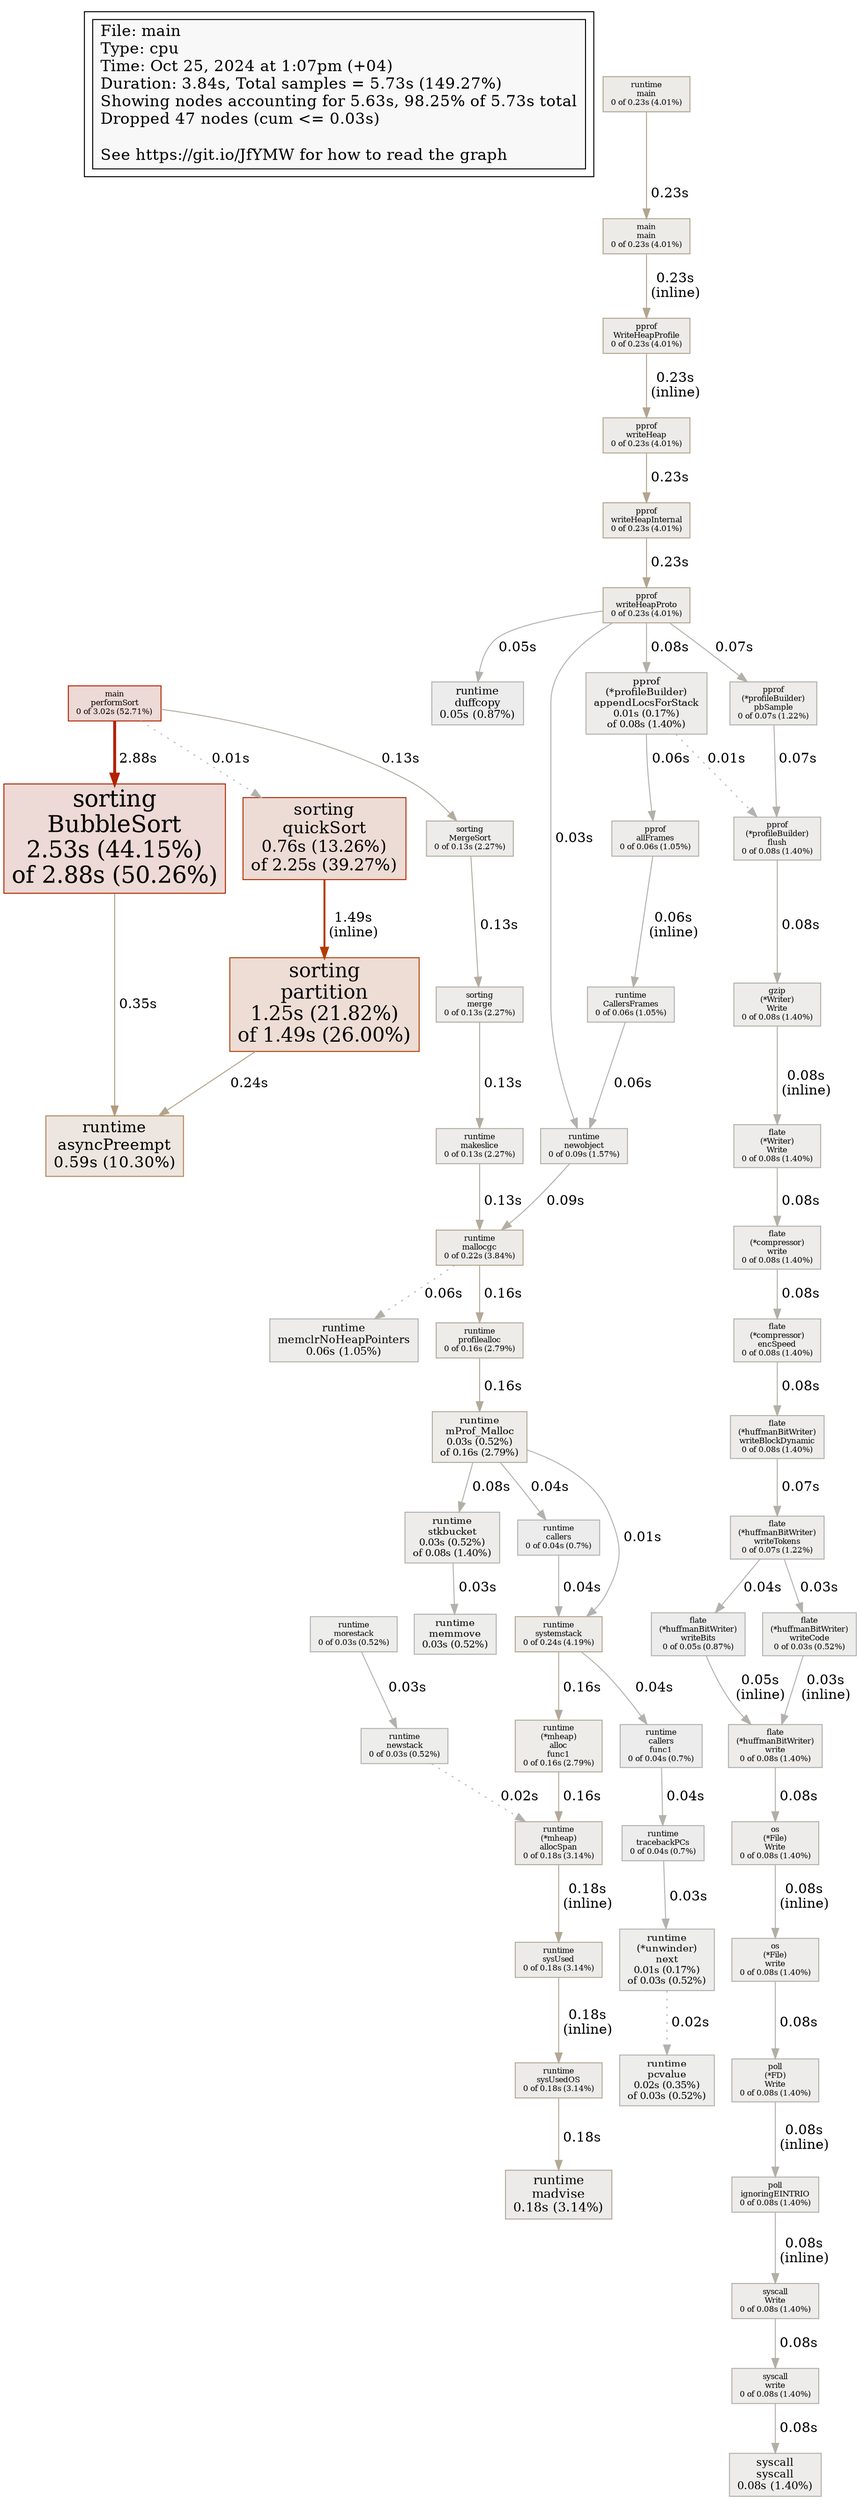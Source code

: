 digraph "main" {
node [style=filled fillcolor="#f8f8f8"]
subgraph cluster_L { "File: main" [shape=box fontsize=16 label="File: main\lType: cpu\lTime: Oct 25, 2024 at 1:07pm (+04)\lDuration: 3.84s, Total samples = 5.73s (149.27%)\lShowing nodes accounting for 5.63s, 98.25% of 5.73s total\lDropped 47 nodes (cum <= 0.03s)\l\lSee https://git.io/JfYMW for how to read the graph\l" tooltip="main"] }
N1 [label="sorting\nBubbleSort\n2.53s (44.15%)\nof 2.88s (50.26%)" id="node1" fontsize=24 shape=box tooltip="pprof-demo/sorting.BubbleSort (2.88s)" color="#b22100" fillcolor="#edd9d5"]
N2 [label="main\nperformSort\n0 of 3.02s (52.71%)" id="node2" fontsize=8 shape=box tooltip="main.performSort (3.02s)" color="#b21f00" fillcolor="#edd9d5"]
N3 [label="sorting\nquickSort\n0.76s (13.26%)\nof 2.25s (39.27%)" id="node3" fontsize=17 shape=box tooltip="pprof-demo/sorting.quickSort (2.25s)" color="#b22b00" fillcolor="#eddbd5"]
N4 [label="sorting\npartition\n1.25s (21.82%)\nof 1.49s (26.00%)" id="node4" fontsize=20 shape=box tooltip="pprof-demo/sorting.partition (1.49s)" color="#b23b00" fillcolor="#edddd5"]
N5 [label="runtime\nasyncPreempt\n0.59s (10.30%)" id="node5" fontsize=16 shape=box tooltip="runtime.asyncPreempt (0.59s)" color="#b28456" fillcolor="#ede6e0"]
N6 [label="pprof\nwriteHeapProto\n0 of 0.23s (4.01%)" id="node6" fontsize=8 shape=box tooltip="runtime/pprof.writeHeapProto (0.23s)" color="#b2a48e" fillcolor="#edebe8"]
N7 [label="runtime\nmallocgc\n0 of 0.22s (3.84%)" id="node7" fontsize=8 shape=box tooltip="runtime.mallocgc (0.22s)" color="#b2a590" fillcolor="#edebe8"]
N8 [label="runtime\nmadvise\n0.18s (3.14%)" id="node8" fontsize=13 shape=box tooltip="runtime.madvise (0.18s)" color="#b2a896" fillcolor="#edebe9"]
N9 [label="runtime\nsystemstack\n0 of 0.24s (4.19%)" id="node9" fontsize=8 shape=box tooltip="runtime.systemstack (0.24s)" color="#b2a48d" fillcolor="#edebe8"]
N10 [label="runtime\nmProf_Malloc\n0.03s (0.52%)\nof 0.16s (2.79%)" id="node10" fontsize=10 shape=box tooltip="runtime.mProf_Malloc (0.16s)" color="#b2a999" fillcolor="#edece9"]
N11 [label="runtime\nmain\n0 of 0.23s (4.01%)" id="node11" fontsize=8 shape=box tooltip="runtime.main (0.23s)" color="#b2a48e" fillcolor="#edebe8"]
N12 [label="syscall\nsyscall\n0.08s (1.40%)" id="node12" fontsize=11 shape=box tooltip="syscall.syscall (0.08s)" color="#b2afa6" fillcolor="#edeceb"]
N13 [label="runtime\nmemclrNoHeapPointers\n0.06s (1.05%)" id="node13" fontsize=11 shape=box tooltip="runtime.memclrNoHeapPointers (0.06s)" color="#b2b0a9" fillcolor="#edeceb"]
N14 [label="runtime\nstkbucket\n0.03s (0.52%)\nof 0.08s (1.40%)" id="node14" fontsize=10 shape=box tooltip="runtime.stkbucket (0.08s)" color="#b2afa6" fillcolor="#edeceb"]
N15 [label="runtime\nduffcopy\n0.05s (0.87%)" id="node15" fontsize=11 shape=box tooltip="runtime.duffcopy (0.05s)" color="#b2b0aa" fillcolor="#edecec"]
N16 [label="pprof\n(*profileBuilder)\nappendLocsForStack\n0.01s (0.17%)\nof 0.08s (1.40%)" id="node16" fontsize=10 shape=box tooltip="runtime/pprof.(*profileBuilder).appendLocsForStack (0.08s)" color="#b2afa6" fillcolor="#edeceb"]
N17 [label="runtime\n(*mheap)\nallocSpan\n0 of 0.18s (3.14%)" id="node17" fontsize=8 shape=box tooltip="runtime.(*mheap).allocSpan (0.18s)" color="#b2a896" fillcolor="#edebe9"]
N18 [label="runtime\nnewobject\n0 of 0.09s (1.57%)" id="node18" fontsize=8 shape=box tooltip="runtime.newobject (0.09s)" color="#b2aea4" fillcolor="#edeceb"]
N19 [label="runtime\npcvalue\n0.02s (0.35%)\nof 0.03s (0.52%)" id="node19" fontsize=10 shape=box tooltip="runtime.pcvalue (0.03s)" color="#b2b1ad" fillcolor="#ededec"]
N20 [label="flate\n(*huffmanBitWriter)\nwrite\n0 of 0.08s (1.40%)" id="node20" fontsize=8 shape=box tooltip="compress/flate.(*huffmanBitWriter).write (0.08s)" color="#b2afa6" fillcolor="#edeceb"]
N21 [label="flate\n(*huffmanBitWriter)\nwriteTokens\n0 of 0.07s (1.22%)" id="node21" fontsize=8 shape=box tooltip="compress/flate.(*huffmanBitWriter).writeTokens (0.07s)" color="#b2afa7" fillcolor="#edeceb"]
N22 [label="runtime\nmemmove\n0.03s (0.52%)" id="node22" fontsize=10 shape=box tooltip="runtime.memmove (0.03s)" color="#b2b1ad" fillcolor="#ededec"]
N23 [label="flate\n(*huffmanBitWriter)\nwriteBlockDynamic\n0 of 0.08s (1.40%)" id="node23" fontsize=8 shape=box tooltip="compress/flate.(*huffmanBitWriter).writeBlockDynamic (0.08s)" color="#b2afa6" fillcolor="#edeceb"]
N24 [label="pprof\n(*profileBuilder)\nflush\n0 of 0.08s (1.40%)" id="node24" fontsize=8 shape=box tooltip="runtime/pprof.(*profileBuilder).flush (0.08s)" color="#b2afa6" fillcolor="#edeceb"]
N25 [label="runtime\n(*unwinder)\nnext\n0.01s (0.17%)\nof 0.03s (0.52%)" id="node25" fontsize=10 shape=box tooltip="runtime.(*unwinder).next (0.03s)" color="#b2b1ad" fillcolor="#ededec"]
N26 [label="flate\n(*huffmanBitWriter)\nwriteBits\n0 of 0.05s (0.87%)" id="node26" fontsize=8 shape=box tooltip="compress/flate.(*huffmanBitWriter).writeBits (0.05s)" color="#b2b0aa" fillcolor="#edecec"]
N27 [label="runtime\ntracebackPCs\n0 of 0.04s (0.7%)" id="node27" fontsize=8 shape=box tooltip="runtime.tracebackPCs (0.04s)" color="#b2b1ac" fillcolor="#edecec"]
N28 [label="runtime\nmorestack\n0 of 0.03s (0.52%)" id="node28" fontsize=8 shape=box tooltip="runtime.morestack (0.03s)" color="#b2b1ad" fillcolor="#ededec"]
N29 [label="flate\n(*Writer)\nWrite\n0 of 0.08s (1.40%)" id="node29" fontsize=8 shape=box tooltip="compress/flate.(*Writer).Write (0.08s)" color="#b2afa6" fillcolor="#edeceb"]
N30 [label="flate\n(*compressor)\nencSpeed\n0 of 0.08s (1.40%)" id="node30" fontsize=8 shape=box tooltip="compress/flate.(*compressor).encSpeed (0.08s)" color="#b2afa6" fillcolor="#edeceb"]
N31 [label="flate\n(*compressor)\nwrite\n0 of 0.08s (1.40%)" id="node31" fontsize=8 shape=box tooltip="compress/flate.(*compressor).write (0.08s)" color="#b2afa6" fillcolor="#edeceb"]
N32 [label="flate\n(*huffmanBitWriter)\nwriteCode\n0 of 0.03s (0.52%)" id="node32" fontsize=8 shape=box tooltip="compress/flate.(*huffmanBitWriter).writeCode (0.03s)" color="#b2b1ad" fillcolor="#ededec"]
N33 [label="gzip\n(*Writer)\nWrite\n0 of 0.08s (1.40%)" id="node33" fontsize=8 shape=box tooltip="compress/gzip.(*Writer).Write (0.08s)" color="#b2afa6" fillcolor="#edeceb"]
N34 [label="poll\n(*FD)\nWrite\n0 of 0.08s (1.40%)" id="node34" fontsize=8 shape=box tooltip="internal/poll.(*FD).Write (0.08s)" color="#b2afa6" fillcolor="#edeceb"]
N35 [label="poll\nignoringEINTRIO\n0 of 0.08s (1.40%)" id="node35" fontsize=8 shape=box tooltip="internal/poll.ignoringEINTRIO (0.08s)" color="#b2afa6" fillcolor="#edeceb"]
N36 [label="main\nmain\n0 of 0.23s (4.01%)" id="node36" fontsize=8 shape=box tooltip="main.main (0.23s)" color="#b2a48e" fillcolor="#edebe8"]
N37 [label="os\n(*File)\nWrite\n0 of 0.08s (1.40%)" id="node37" fontsize=8 shape=box tooltip="os.(*File).Write (0.08s)" color="#b2afa6" fillcolor="#edeceb"]
N38 [label="os\n(*File)\nwrite\n0 of 0.08s (1.40%)" id="node38" fontsize=8 shape=box tooltip="os.(*File).write (0.08s)" color="#b2afa6" fillcolor="#edeceb"]
N39 [label="sorting\nMergeSort\n0 of 0.13s (2.27%)" id="node39" fontsize=8 shape=box tooltip="pprof-demo/sorting.MergeSort (0.13s)" color="#b2ab9e" fillcolor="#edecea"]
N40 [label="sorting\nmerge\n0 of 0.13s (2.27%)" id="node40" fontsize=8 shape=box tooltip="pprof-demo/sorting.merge (0.13s)" color="#b2ab9e" fillcolor="#edecea"]
N41 [label="runtime\n(*mheap)\nalloc\nfunc1\n0 of 0.16s (2.79%)" id="node41" fontsize=8 shape=box tooltip="runtime.(*mheap).alloc.func1 (0.16s)" color="#b2a999" fillcolor="#edece9"]
N42 [label="runtime\nCallersFrames\n0 of 0.06s (1.05%)" id="node42" fontsize=8 shape=box tooltip="runtime.CallersFrames (0.06s)" color="#b2b0a9" fillcolor="#edeceb"]
N43 [label="runtime\ncallers\n0 of 0.04s (0.7%)" id="node43" fontsize=8 shape=box tooltip="runtime.callers (0.04s)" color="#b2b1ac" fillcolor="#edecec"]
N44 [label="runtime\ncallers\nfunc1\n0 of 0.04s (0.7%)" id="node44" fontsize=8 shape=box tooltip="runtime.callers.func1 (0.04s)" color="#b2b1ac" fillcolor="#edecec"]
N45 [label="runtime\nmakeslice\n0 of 0.13s (2.27%)" id="node45" fontsize=8 shape=box tooltip="runtime.makeslice (0.13s)" color="#b2ab9e" fillcolor="#edecea"]
N46 [label="runtime\nnewstack\n0 of 0.03s (0.52%)" id="node46" fontsize=8 shape=box tooltip="runtime.newstack (0.03s)" color="#b2b1ad" fillcolor="#ededec"]
N47 [label="runtime\nprofilealloc\n0 of 0.16s (2.79%)" id="node47" fontsize=8 shape=box tooltip="runtime.profilealloc (0.16s)" color="#b2a999" fillcolor="#edece9"]
N48 [label="runtime\nsysUsed\n0 of 0.18s (3.14%)" id="node48" fontsize=8 shape=box tooltip="runtime.sysUsed (0.18s)" color="#b2a896" fillcolor="#edebe9"]
N49 [label="runtime\nsysUsedOS\n0 of 0.18s (3.14%)" id="node49" fontsize=8 shape=box tooltip="runtime.sysUsedOS (0.18s)" color="#b2a896" fillcolor="#edebe9"]
N50 [label="pprof\n(*profileBuilder)\npbSample\n0 of 0.07s (1.22%)" id="node50" fontsize=8 shape=box tooltip="runtime/pprof.(*profileBuilder).pbSample (0.07s)" color="#b2afa7" fillcolor="#edeceb"]
N51 [label="pprof\nWriteHeapProfile\n0 of 0.23s (4.01%)" id="node51" fontsize=8 shape=box tooltip="runtime/pprof.WriteHeapProfile (0.23s)" color="#b2a48e" fillcolor="#edebe8"]
N52 [label="pprof\nallFrames\n0 of 0.06s (1.05%)" id="node52" fontsize=8 shape=box tooltip="runtime/pprof.allFrames (0.06s)" color="#b2b0a9" fillcolor="#edeceb"]
N53 [label="pprof\nwriteHeap\n0 of 0.23s (4.01%)" id="node53" fontsize=8 shape=box tooltip="runtime/pprof.writeHeap (0.23s)" color="#b2a48e" fillcolor="#edebe8"]
N54 [label="pprof\nwriteHeapInternal\n0 of 0.23s (4.01%)" id="node54" fontsize=8 shape=box tooltip="runtime/pprof.writeHeapInternal (0.23s)" color="#b2a48e" fillcolor="#edebe8"]
N55 [label="syscall\nWrite\n0 of 0.08s (1.40%)" id="node55" fontsize=8 shape=box tooltip="syscall.Write (0.08s)" color="#b2afa6" fillcolor="#edeceb"]
N56 [label="syscall\nwrite\n0 of 0.08s (1.40%)" id="node56" fontsize=8 shape=box tooltip="syscall.write (0.08s)" color="#b2afa6" fillcolor="#edeceb"]
N2 -> N1 [label=" 2.88s" weight=51 penwidth=3 color="#b22100" tooltip="main.performSort -> pprof-demo/sorting.BubbleSort (2.88s)" labeltooltip="main.performSort -> pprof-demo/sorting.BubbleSort (2.88s)"]
N3 -> N4 [label=" 1.49s\n (inline)" weight=27 penwidth=2 color="#b23b00" tooltip="pprof-demo/sorting.quickSort -> pprof-demo/sorting.partition (1.49s)" labeltooltip="pprof-demo/sorting.quickSort -> pprof-demo/sorting.partition (1.49s)"]
N1 -> N5 [label=" 0.35s" weight=7 color="#b29a7b" tooltip="pprof-demo/sorting.BubbleSort -> runtime.asyncPreempt (0.35s)" labeltooltip="pprof-demo/sorting.BubbleSort -> runtime.asyncPreempt (0.35s)"]
N4 -> N5 [label=" 0.24s" weight=5 color="#b2a48d" tooltip="pprof-demo/sorting.partition -> runtime.asyncPreempt (0.24s)" labeltooltip="pprof-demo/sorting.partition -> runtime.asyncPreempt (0.24s)"]
N36 -> N51 [label=" 0.23s\n (inline)" weight=5 color="#b2a48e" tooltip="main.main -> runtime/pprof.WriteHeapProfile (0.23s)" labeltooltip="main.main -> runtime/pprof.WriteHeapProfile (0.23s)"]
N11 -> N36 [label=" 0.23s" weight=5 color="#b2a48e" tooltip="runtime.main -> main.main (0.23s)" labeltooltip="runtime.main -> main.main (0.23s)"]
N51 -> N53 [label=" 0.23s\n (inline)" weight=5 color="#b2a48e" tooltip="runtime/pprof.WriteHeapProfile -> runtime/pprof.writeHeap (0.23s)" labeltooltip="runtime/pprof.WriteHeapProfile -> runtime/pprof.writeHeap (0.23s)"]
N53 -> N54 [label=" 0.23s" weight=5 color="#b2a48e" tooltip="runtime/pprof.writeHeap -> runtime/pprof.writeHeapInternal (0.23s)" labeltooltip="runtime/pprof.writeHeap -> runtime/pprof.writeHeapInternal (0.23s)"]
N54 -> N6 [label=" 0.23s" weight=5 color="#b2a48e" tooltip="runtime/pprof.writeHeapInternal -> runtime/pprof.writeHeapProto (0.23s)" labeltooltip="runtime/pprof.writeHeapInternal -> runtime/pprof.writeHeapProto (0.23s)"]
N17 -> N48 [label=" 0.18s\n (inline)" weight=4 color="#b2a896" tooltip="runtime.(*mheap).allocSpan -> runtime.sysUsed (0.18s)" labeltooltip="runtime.(*mheap).allocSpan -> runtime.sysUsed (0.18s)"]
N48 -> N49 [label=" 0.18s\n (inline)" weight=4 color="#b2a896" tooltip="runtime.sysUsed -> runtime.sysUsedOS (0.18s)" labeltooltip="runtime.sysUsed -> runtime.sysUsedOS (0.18s)"]
N49 -> N8 [label=" 0.18s" weight=4 color="#b2a896" tooltip="runtime.sysUsedOS -> runtime.madvise (0.18s)" labeltooltip="runtime.sysUsedOS -> runtime.madvise (0.18s)"]
N41 -> N17 [label=" 0.16s" weight=3 color="#b2a999" tooltip="runtime.(*mheap).alloc.func1 -> runtime.(*mheap).allocSpan (0.16s)" labeltooltip="runtime.(*mheap).alloc.func1 -> runtime.(*mheap).allocSpan (0.16s)"]
N7 -> N47 [label=" 0.16s" weight=3 color="#b2a999" tooltip="runtime.mallocgc -> runtime.profilealloc (0.16s)" labeltooltip="runtime.mallocgc -> runtime.profilealloc (0.16s)"]
N47 -> N10 [label=" 0.16s" weight=3 color="#b2a999" tooltip="runtime.profilealloc -> runtime.mProf_Malloc (0.16s)" labeltooltip="runtime.profilealloc -> runtime.mProf_Malloc (0.16s)"]
N9 -> N41 [label=" 0.16s" weight=3 color="#b2a999" tooltip="runtime.systemstack -> runtime.(*mheap).alloc.func1 (0.16s)" labeltooltip="runtime.systemstack -> runtime.(*mheap).alloc.func1 (0.16s)"]
N2 -> N39 [label=" 0.13s" weight=3 color="#b2ab9e" tooltip="main.performSort -> pprof-demo/sorting.MergeSort (0.13s)" labeltooltip="main.performSort -> pprof-demo/sorting.MergeSort (0.13s)"]
N39 -> N40 [label=" 0.13s" weight=3 color="#b2ab9e" tooltip="pprof-demo/sorting.MergeSort -> pprof-demo/sorting.merge (0.13s)" labeltooltip="pprof-demo/sorting.MergeSort -> pprof-demo/sorting.merge (0.13s)"]
N40 -> N45 [label=" 0.13s" weight=3 color="#b2ab9e" tooltip="pprof-demo/sorting.merge -> runtime.makeslice (0.13s)" labeltooltip="pprof-demo/sorting.merge -> runtime.makeslice (0.13s)"]
N45 -> N7 [label=" 0.13s" weight=3 color="#b2ab9e" tooltip="runtime.makeslice -> runtime.mallocgc (0.13s)" labeltooltip="runtime.makeslice -> runtime.mallocgc (0.13s)"]
N18 -> N7 [label=" 0.09s" weight=2 color="#b2aea4" tooltip="runtime.newobject -> runtime.mallocgc (0.09s)" labeltooltip="runtime.newobject -> runtime.mallocgc (0.09s)"]
N29 -> N31 [label=" 0.08s" weight=2 color="#b2afa6" tooltip="compress/flate.(*Writer).Write -> compress/flate.(*compressor).write (0.08s)" labeltooltip="compress/flate.(*Writer).Write -> compress/flate.(*compressor).write (0.08s)"]
N30 -> N23 [label=" 0.08s" weight=2 color="#b2afa6" tooltip="compress/flate.(*compressor).encSpeed -> compress/flate.(*huffmanBitWriter).writeBlockDynamic (0.08s)" labeltooltip="compress/flate.(*compressor).encSpeed -> compress/flate.(*huffmanBitWriter).writeBlockDynamic (0.08s)"]
N31 -> N30 [label=" 0.08s" weight=2 color="#b2afa6" tooltip="compress/flate.(*compressor).write -> compress/flate.(*compressor).encSpeed (0.08s)" labeltooltip="compress/flate.(*compressor).write -> compress/flate.(*compressor).encSpeed (0.08s)"]
N20 -> N37 [label=" 0.08s" weight=2 color="#b2afa6" tooltip="compress/flate.(*huffmanBitWriter).write -> os.(*File).Write (0.08s)" labeltooltip="compress/flate.(*huffmanBitWriter).write -> os.(*File).Write (0.08s)"]
N33 -> N29 [label=" 0.08s\n (inline)" weight=2 color="#b2afa6" tooltip="compress/gzip.(*Writer).Write -> compress/flate.(*Writer).Write (0.08s)" labeltooltip="compress/gzip.(*Writer).Write -> compress/flate.(*Writer).Write (0.08s)"]
N34 -> N35 [label=" 0.08s\n (inline)" weight=2 color="#b2afa6" tooltip="internal/poll.(*FD).Write -> internal/poll.ignoringEINTRIO (0.08s)" labeltooltip="internal/poll.(*FD).Write -> internal/poll.ignoringEINTRIO (0.08s)"]
N35 -> N55 [label=" 0.08s\n (inline)" weight=2 color="#b2afa6" tooltip="internal/poll.ignoringEINTRIO -> syscall.Write (0.08s)" labeltooltip="internal/poll.ignoringEINTRIO -> syscall.Write (0.08s)"]
N37 -> N38 [label=" 0.08s\n (inline)" weight=2 color="#b2afa6" tooltip="os.(*File).Write -> os.(*File).write (0.08s)" labeltooltip="os.(*File).Write -> os.(*File).write (0.08s)"]
N38 -> N34 [label=" 0.08s" weight=2 color="#b2afa6" tooltip="os.(*File).write -> internal/poll.(*FD).Write (0.08s)" labeltooltip="os.(*File).write -> internal/poll.(*FD).Write (0.08s)"]
N10 -> N14 [label=" 0.08s" weight=2 color="#b2afa6" tooltip="runtime.mProf_Malloc -> runtime.stkbucket (0.08s)" labeltooltip="runtime.mProf_Malloc -> runtime.stkbucket (0.08s)"]
N24 -> N33 [label=" 0.08s" weight=2 color="#b2afa6" tooltip="runtime/pprof.(*profileBuilder).flush -> compress/gzip.(*Writer).Write (0.08s)" labeltooltip="runtime/pprof.(*profileBuilder).flush -> compress/gzip.(*Writer).Write (0.08s)"]
N6 -> N16 [label=" 0.08s" weight=2 color="#b2afa6" tooltip="runtime/pprof.writeHeapProto -> runtime/pprof.(*profileBuilder).appendLocsForStack (0.08s)" labeltooltip="runtime/pprof.writeHeapProto -> runtime/pprof.(*profileBuilder).appendLocsForStack (0.08s)"]
N55 -> N56 [label=" 0.08s" weight=2 color="#b2afa6" tooltip="syscall.Write -> syscall.write (0.08s)" labeltooltip="syscall.Write -> syscall.write (0.08s)"]
N56 -> N12 [label=" 0.08s" weight=2 color="#b2afa6" tooltip="syscall.write -> syscall.syscall (0.08s)" labeltooltip="syscall.write -> syscall.syscall (0.08s)"]
N23 -> N21 [label=" 0.07s" weight=2 color="#b2afa7" tooltip="compress/flate.(*huffmanBitWriter).writeBlockDynamic -> compress/flate.(*huffmanBitWriter).writeTokens (0.07s)" labeltooltip="compress/flate.(*huffmanBitWriter).writeBlockDynamic -> compress/flate.(*huffmanBitWriter).writeTokens (0.07s)"]
N50 -> N24 [label=" 0.07s" weight=2 color="#b2afa7" tooltip="runtime/pprof.(*profileBuilder).pbSample -> runtime/pprof.(*profileBuilder).flush (0.07s)" labeltooltip="runtime/pprof.(*profileBuilder).pbSample -> runtime/pprof.(*profileBuilder).flush (0.07s)"]
N6 -> N50 [label=" 0.07s" weight=2 color="#b2afa7" tooltip="runtime/pprof.writeHeapProto -> runtime/pprof.(*profileBuilder).pbSample (0.07s)" labeltooltip="runtime/pprof.writeHeapProto -> runtime/pprof.(*profileBuilder).pbSample (0.07s)"]
N42 -> N18 [label=" 0.06s" weight=2 color="#b2b0a9" tooltip="runtime.CallersFrames -> runtime.newobject (0.06s)" labeltooltip="runtime.CallersFrames -> runtime.newobject (0.06s)"]
N7 -> N13 [label=" 0.06s" weight=2 color="#b2b0a9" tooltip="runtime.mallocgc ... runtime.memclrNoHeapPointers (0.06s)" labeltooltip="runtime.mallocgc ... runtime.memclrNoHeapPointers (0.06s)" style="dotted"]
N16 -> N52 [label=" 0.06s" weight=2 color="#b2b0a9" tooltip="runtime/pprof.(*profileBuilder).appendLocsForStack -> runtime/pprof.allFrames (0.06s)" labeltooltip="runtime/pprof.(*profileBuilder).appendLocsForStack -> runtime/pprof.allFrames (0.06s)"]
N52 -> N42 [label=" 0.06s\n (inline)" weight=2 color="#b2b0a9" tooltip="runtime/pprof.allFrames -> runtime.CallersFrames (0.06s)" labeltooltip="runtime/pprof.allFrames -> runtime.CallersFrames (0.06s)"]
N26 -> N20 [label=" 0.05s\n (inline)" color="#b2b0aa" tooltip="compress/flate.(*huffmanBitWriter).writeBits -> compress/flate.(*huffmanBitWriter).write (0.05s)" labeltooltip="compress/flate.(*huffmanBitWriter).writeBits -> compress/flate.(*huffmanBitWriter).write (0.05s)"]
N6 -> N15 [label=" 0.05s" color="#b2b0aa" tooltip="runtime/pprof.writeHeapProto -> runtime.duffcopy (0.05s)" labeltooltip="runtime/pprof.writeHeapProto -> runtime.duffcopy (0.05s)"]
N21 -> N26 [label=" 0.04s" color="#b2b1ac" tooltip="compress/flate.(*huffmanBitWriter).writeTokens -> compress/flate.(*huffmanBitWriter).writeBits (0.04s)" labeltooltip="compress/flate.(*huffmanBitWriter).writeTokens -> compress/flate.(*huffmanBitWriter).writeBits (0.04s)"]
N43 -> N9 [label=" 0.04s" color="#b2b1ac" tooltip="runtime.callers -> runtime.systemstack (0.04s)" labeltooltip="runtime.callers -> runtime.systemstack (0.04s)"]
N44 -> N27 [label=" 0.04s" color="#b2b1ac" tooltip="runtime.callers.func1 -> runtime.tracebackPCs (0.04s)" labeltooltip="runtime.callers.func1 -> runtime.tracebackPCs (0.04s)"]
N10 -> N43 [label=" 0.04s" color="#b2b1ac" tooltip="runtime.mProf_Malloc -> runtime.callers (0.04s)" labeltooltip="runtime.mProf_Malloc -> runtime.callers (0.04s)"]
N9 -> N44 [label=" 0.04s" color="#b2b1ac" tooltip="runtime.systemstack -> runtime.callers.func1 (0.04s)" labeltooltip="runtime.systemstack -> runtime.callers.func1 (0.04s)"]
N32 -> N20 [label=" 0.03s\n (inline)" color="#b2b1ad" tooltip="compress/flate.(*huffmanBitWriter).writeCode -> compress/flate.(*huffmanBitWriter).write (0.03s)" labeltooltip="compress/flate.(*huffmanBitWriter).writeCode -> compress/flate.(*huffmanBitWriter).write (0.03s)"]
N21 -> N32 [label=" 0.03s" color="#b2b1ad" tooltip="compress/flate.(*huffmanBitWriter).writeTokens -> compress/flate.(*huffmanBitWriter).writeCode (0.03s)" labeltooltip="compress/flate.(*huffmanBitWriter).writeTokens -> compress/flate.(*huffmanBitWriter).writeCode (0.03s)"]
N28 -> N46 [label=" 0.03s" color="#b2b1ad" tooltip="runtime.morestack -> runtime.newstack (0.03s)" labeltooltip="runtime.morestack -> runtime.newstack (0.03s)"]
N14 -> N22 [label=" 0.03s" color="#b2b1ad" tooltip="runtime.stkbucket -> runtime.memmove (0.03s)" labeltooltip="runtime.stkbucket -> runtime.memmove (0.03s)"]
N27 -> N25 [label=" 0.03s" color="#b2b1ad" tooltip="runtime.tracebackPCs -> runtime.(*unwinder).next (0.03s)" labeltooltip="runtime.tracebackPCs -> runtime.(*unwinder).next (0.03s)"]
N6 -> N18 [label=" 0.03s" color="#b2b1ad" tooltip="runtime/pprof.writeHeapProto -> runtime.newobject (0.03s)" labeltooltip="runtime/pprof.writeHeapProto -> runtime.newobject (0.03s)"]
N25 -> N19 [label=" 0.02s" color="#b2b1af" tooltip="runtime.(*unwinder).next ... runtime.pcvalue (0.02s)" labeltooltip="runtime.(*unwinder).next ... runtime.pcvalue (0.02s)" style="dotted"]
N46 -> N17 [label=" 0.02s" color="#b2b1af" tooltip="runtime.newstack ... runtime.(*mheap).allocSpan (0.02s)" labeltooltip="runtime.newstack ... runtime.(*mheap).allocSpan (0.02s)" style="dotted"]
N2 -> N3 [label=" 0.01s" color="#b2b2b0" tooltip="main.performSort ... pprof-demo/sorting.quickSort (0.01s)" labeltooltip="main.performSort ... pprof-demo/sorting.quickSort (0.01s)" style="dotted"]
N10 -> N9 [label=" 0.01s" color="#b2b2b0" tooltip="runtime.mProf_Malloc -> runtime.systemstack (0.01s)" labeltooltip="runtime.mProf_Malloc -> runtime.systemstack (0.01s)"]
N16 -> N24 [label=" 0.01s" color="#b2b2b0" tooltip="runtime/pprof.(*profileBuilder).appendLocsForStack ... runtime/pprof.(*profileBuilder).flush (0.01s)" labeltooltip="runtime/pprof.(*profileBuilder).appendLocsForStack ... runtime/pprof.(*profileBuilder).flush (0.01s)" style="dotted"]
}
